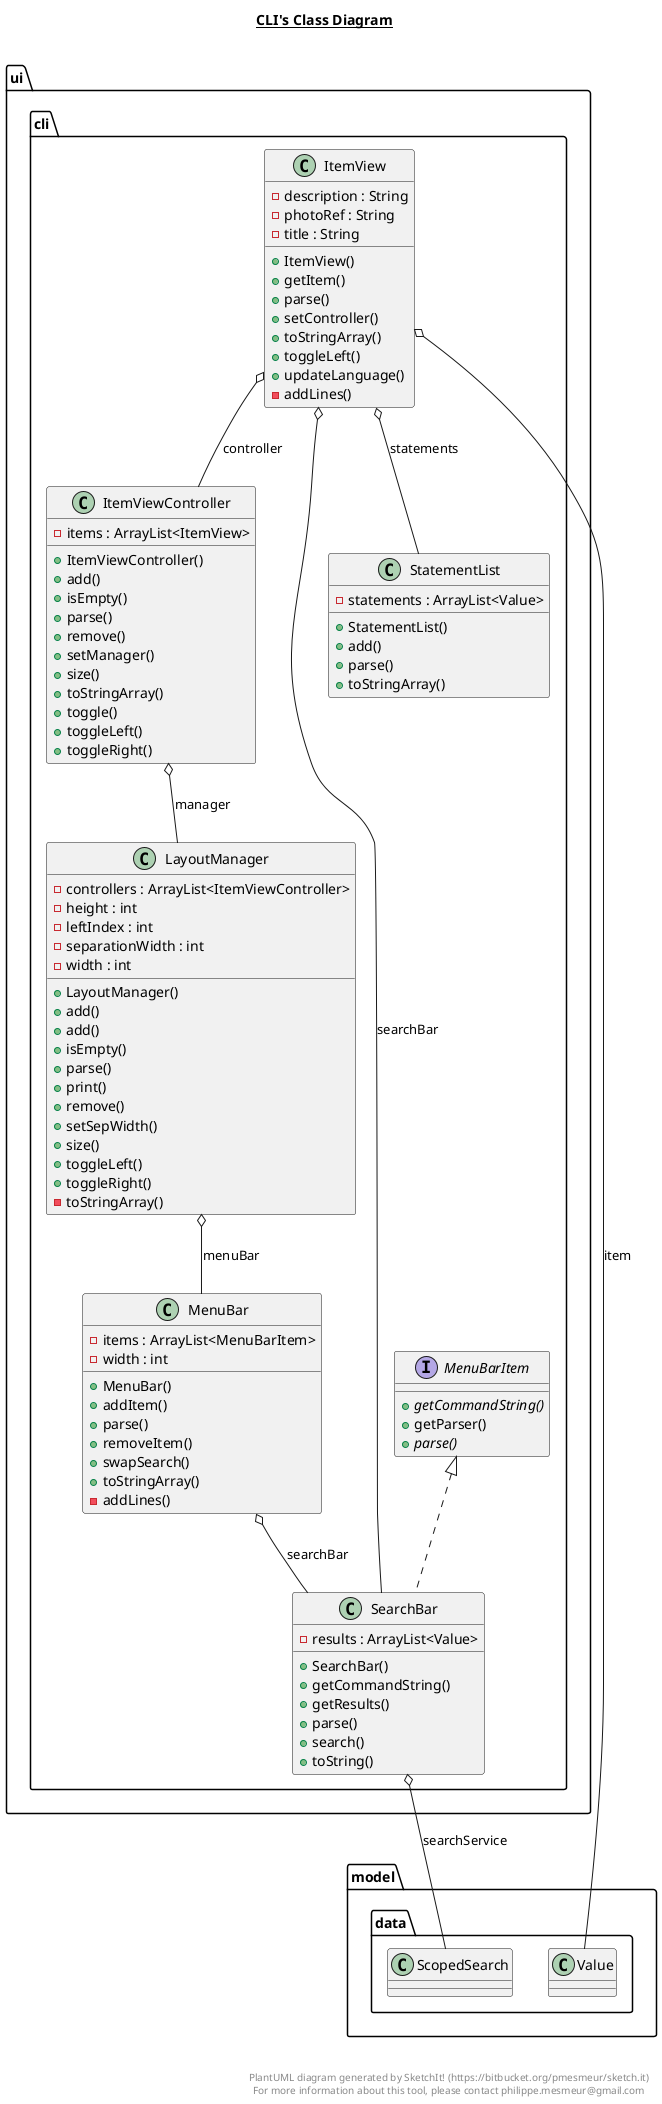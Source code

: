 @startuml

title __CLI's Class Diagram__\n

  namespace ui {
    namespace cli {
      class ui.cli.ItemView {
          - description : String
          - photoRef : String
          - title : String
          + ItemView()
          + getItem()
          + parse()
          + setController()
          + toStringArray()
          + toggleLeft()
          + updateLanguage()
          - addLines()
      }
    }
  }
  

  namespace ui {
    namespace cli {
      class ui.cli.ItemViewController {
          - items : ArrayList<ItemView>
          + ItemViewController()
          + add()
          + isEmpty()
          + parse()
          + remove()
          + setManager()
          + size()
          + toStringArray()
          + toggle()
          + toggleLeft()
          + toggleRight()
      }
    }
  }
  

  namespace ui {
    namespace cli {
      class ui.cli.LayoutManager {
          - controllers : ArrayList<ItemViewController>
          - height : int
          - leftIndex : int
          - separationWidth : int
          - width : int
          + LayoutManager()
          + add()
          + add()
          + isEmpty()
          + parse()
          + print()
          + remove()
          + setSepWidth()
          + size()
          + toggleLeft()
          + toggleRight()
          - toStringArray()
      }
    }
  }
  

  namespace ui {
    namespace cli {
      class ui.cli.MenuBar {
          - items : ArrayList<MenuBarItem>
          - width : int
          + MenuBar()
          + addItem()
          + parse()
          + removeItem()
          + swapSearch()
          + toStringArray()
          - addLines()
      }
    }
  }
  

  namespace ui {
    namespace cli {
      interface ui.cli.MenuBarItem {
          {abstract} + getCommandString()
          + getParser()
          {abstract} + parse()
      }
    }
  }
  

  namespace ui {
    namespace cli {
      class ui.cli.SearchBar {
          - results : ArrayList<Value>
          + SearchBar()
          + getCommandString()
          + getResults()
          + parse()
          + search()
          + toString()
      }
    }
  }
  

  namespace ui {
    namespace cli {
      class ui.cli.StatementList {
          - statements : ArrayList<Value>
          + StatementList()
          + add()
          + parse()
          + toStringArray()
      }
    }
  }
  

  ui.cli.ItemView o-- ui.cli.ItemViewController : controller
  ui.cli.ItemView o-- model.data.Value : item
  ui.cli.ItemView o-- ui.cli.SearchBar : searchBar
  ui.cli.ItemView o-- ui.cli.StatementList : statements
  ui.cli.ItemViewController o-- ui.cli.LayoutManager : manager
  ui.cli.LayoutManager o-- ui.cli.MenuBar : menuBar
  ui.cli.MenuBar o-- ui.cli.SearchBar : searchBar
  ui.cli.SearchBar .up.|> ui.cli.MenuBarItem
  ui.cli.SearchBar o-- model.data.ScopedSearch : searchService


right footer


PlantUML diagram generated by SketchIt! (https://bitbucket.org/pmesmeur/sketch.it)
For more information about this tool, please contact philippe.mesmeur@gmail.com
endfooter

@enduml
